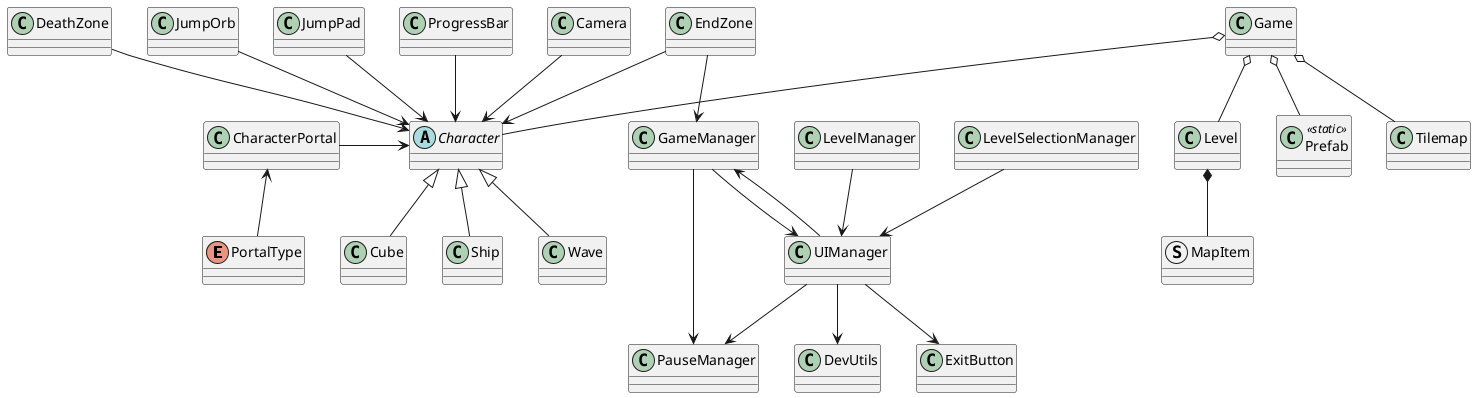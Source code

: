 @startuml GeomeTry

enum PortalType 

class ExitButton

abstract class Character

class Cube

class Ship

class Wave

class PauseManager

class CharacterPortal

class Camera

class DeathZone

class DevUtils

class EndZone

class Game

class GameManager

class JumpOrb

class JumpPad

class Level

class LevelManager

struct MapItem

class Prefab <<static>>

class ProgressBar

class UIManager

' Héritage
Cube -u-|> Character
Ship -u-|> Character
Wave -u-|> Character

' Composition
Level *-- MapItem

' Aggregation
Game o-- Level
Game o-- Prefab
Game o-- Character
Game o-- Tilemap

' Associations simples
PortalType -u-> CharacterPortal

JumpOrb --> Character
JumpPad --> Character

DeathZone --> Character

EndZone --> Character
EndZone --> GameManager

UIManager --> GameManager
UIManager --> DevUtils
UIManager --> PauseManager
UIManager --> ExitButton

GameManager --> PauseManager
GameManager --> UIManager

LevelManager --> UIManager

CharacterPortal -r-> Character

ProgressBar --> Character

Camera --> Character

LevelSelectionManager --> UIManager

@enduml